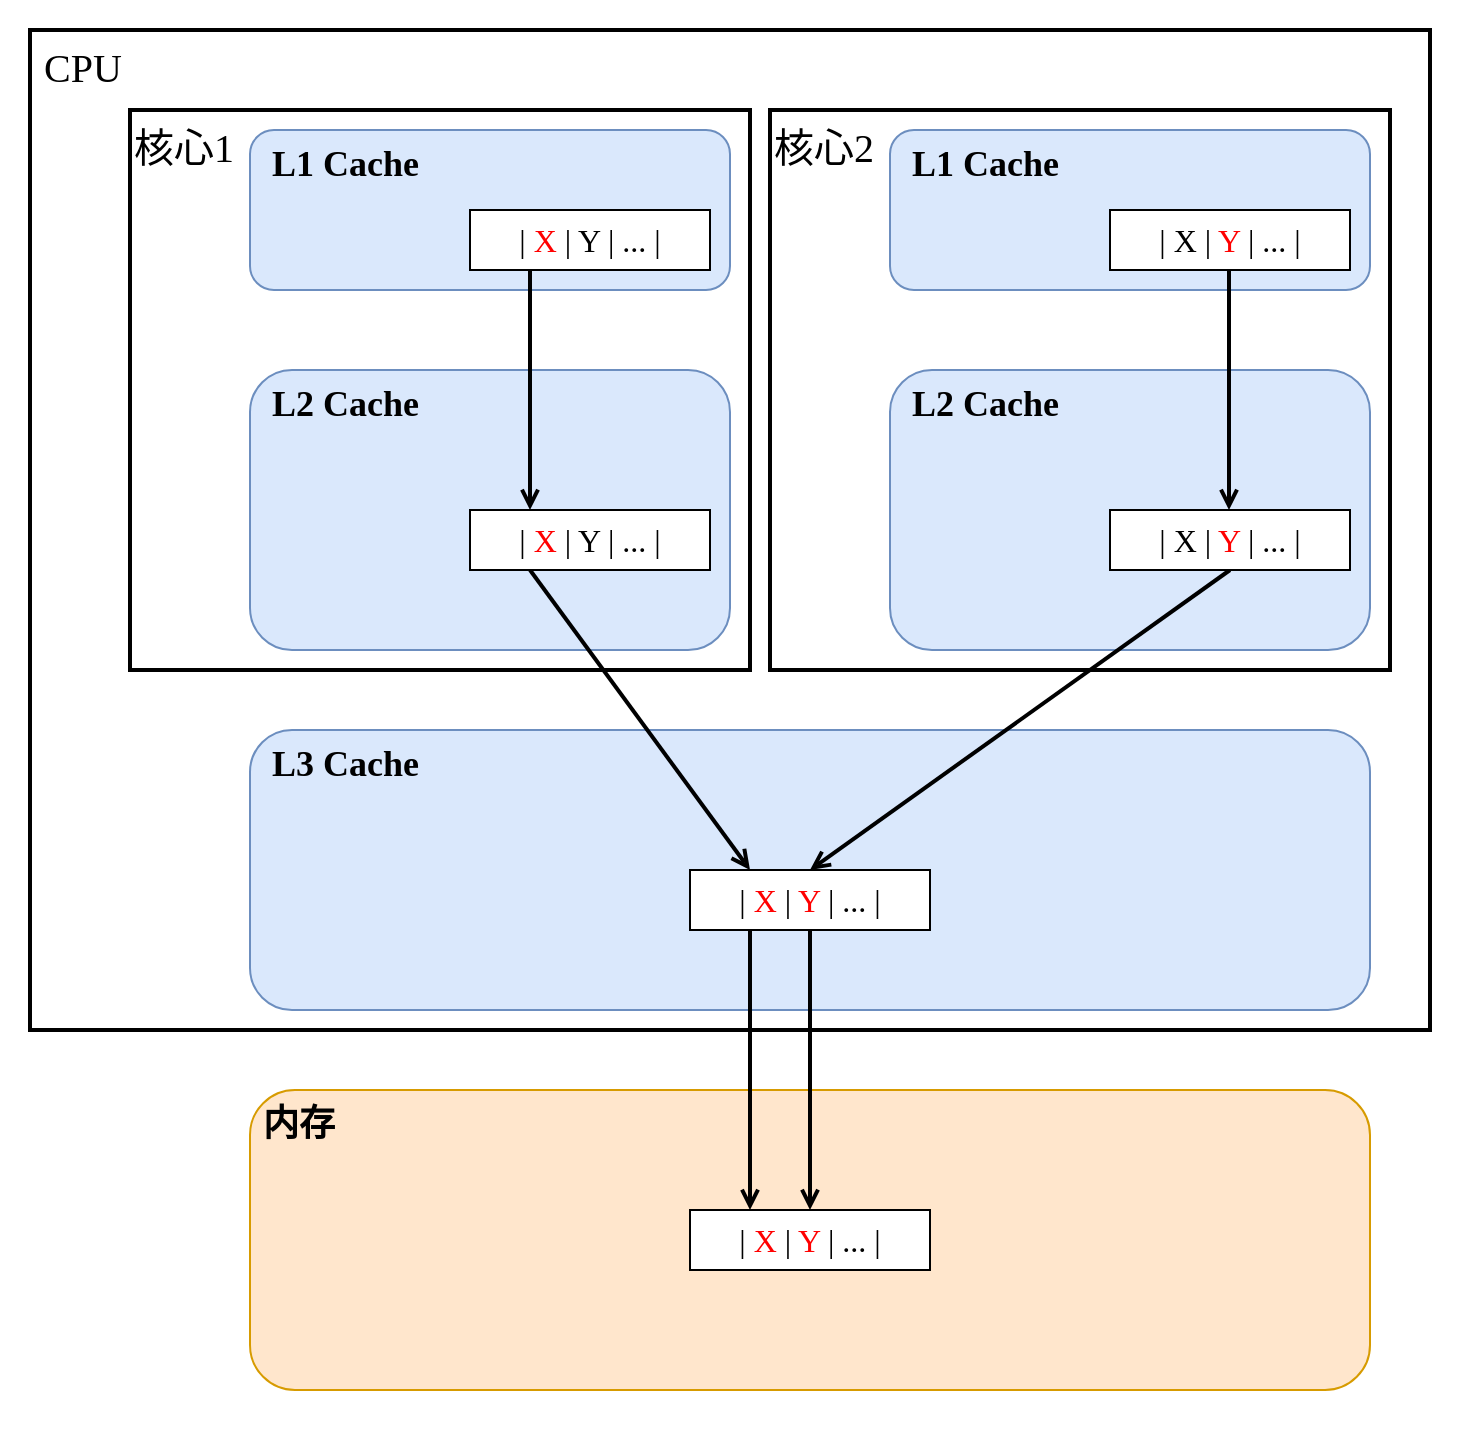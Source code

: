 <mxfile version="26.0.9">
  <diagram name="第 1 页" id="WuVkcvpb8_6sUgGytqgu">
    <mxGraphModel dx="821" dy="854" grid="1" gridSize="10" guides="1" tooltips="1" connect="1" arrows="1" fold="1" page="1" pageScale="1" pageWidth="1169" pageHeight="827" math="0" shadow="0">
      <root>
        <mxCell id="0" />
        <mxCell id="1" parent="0" />
        <mxCell id="cfhUZWdHRbf9VMeViwsV-28" value="" style="rounded=0;whiteSpace=wrap;html=1;strokeColor=none;fontFamily=Helvetica;fontSize=11;fontColor=default;labelBackgroundColor=default;" vertex="1" parent="1">
          <mxGeometry x="90" y="10" width="730" height="715" as="geometry" />
        </mxCell>
        <mxCell id="cfhUZWdHRbf9VMeViwsV-27" value="&lt;span&gt;&lt;font face=&quot;Comic Sans MS&quot; style=&quot;font-size: 20px;&quot;&gt;核心2&lt;/font&gt;&lt;/span&gt;" style="rounded=0;whiteSpace=wrap;html=1;fontFamily=Helvetica;fontSize=11;fontColor=default;labelBackgroundColor=default;fillColor=none;strokeWidth=2;align=left;verticalAlign=top;" vertex="1" parent="1">
          <mxGeometry x="475" y="65" width="310" height="280" as="geometry" />
        </mxCell>
        <mxCell id="cfhUZWdHRbf9VMeViwsV-25" value="&lt;span&gt;&lt;font face=&quot;Comic Sans MS&quot; style=&quot;font-size: 20px;&quot;&gt;&amp;nbsp;CPU&lt;/font&gt;&lt;/span&gt;" style="rounded=0;whiteSpace=wrap;html=1;fontFamily=Helvetica;fontSize=11;fontColor=default;labelBackgroundColor=default;fillColor=none;strokeWidth=2;align=left;verticalAlign=top;" vertex="1" parent="1">
          <mxGeometry x="105" y="25" width="700" height="500" as="geometry" />
        </mxCell>
        <mxCell id="cfhUZWdHRbf9VMeViwsV-17" value="&lt;font face=&quot;Comic Sans MS&quot;&gt;&lt;span style=&quot;font-size: 18px;&quot;&gt;&lt;b&gt;&amp;nbsp;内存&lt;/b&gt;&lt;/span&gt;&lt;/font&gt;" style="rounded=1;whiteSpace=wrap;html=1;fillColor=#ffe6cc;strokeColor=#d79b00;align=left;verticalAlign=top;" vertex="1" parent="1">
          <mxGeometry x="215" y="555" width="560" height="150" as="geometry" />
        </mxCell>
        <mxCell id="cfhUZWdHRbf9VMeViwsV-15" value="&lt;font face=&quot;Comic Sans MS&quot;&gt;&lt;span style=&quot;font-size: 18px;&quot;&gt;&lt;b&gt;&amp;nbsp; L3 Cache&lt;/b&gt;&lt;/span&gt;&lt;/font&gt;" style="rounded=1;whiteSpace=wrap;html=1;fillColor=#dae8fc;strokeColor=#6c8ebf;align=left;verticalAlign=top;" vertex="1" parent="1">
          <mxGeometry x="215" y="375" width="560" height="140" as="geometry" />
        </mxCell>
        <mxCell id="cfhUZWdHRbf9VMeViwsV-4" value="&lt;font face=&quot;Comic Sans MS&quot;&gt;&lt;span style=&quot;font-size: 18px;&quot;&gt;&lt;b&gt;&amp;nbsp; L1 Cache&lt;/b&gt;&lt;/span&gt;&lt;/font&gt;" style="rounded=1;whiteSpace=wrap;html=1;fillColor=#dae8fc;strokeColor=#6c8ebf;align=left;verticalAlign=top;" vertex="1" parent="1">
          <mxGeometry x="215" y="75" width="240" height="80" as="geometry" />
        </mxCell>
        <mxCell id="cfhUZWdHRbf9VMeViwsV-7" value="&lt;font face=&quot;Comic Sans MS&quot; style=&quot;font-size: 16px;&quot;&gt;| &lt;font style=&quot;color: rgb(255, 0, 0);&quot;&gt;X&lt;/font&gt; | Y | ... |&lt;/font&gt;" style="rounded=0;whiteSpace=wrap;html=1;" vertex="1" parent="1">
          <mxGeometry x="325" y="115" width="120" height="30" as="geometry" />
        </mxCell>
        <mxCell id="cfhUZWdHRbf9VMeViwsV-8" value="&lt;font face=&quot;Comic Sans MS&quot;&gt;&lt;span style=&quot;font-size: 18px;&quot;&gt;&lt;b&gt;&amp;nbsp; L1 Cache&lt;/b&gt;&lt;/span&gt;&lt;/font&gt;" style="rounded=1;whiteSpace=wrap;html=1;fillColor=#dae8fc;strokeColor=#6c8ebf;align=left;verticalAlign=top;" vertex="1" parent="1">
          <mxGeometry x="535" y="75" width="240" height="80" as="geometry" />
        </mxCell>
        <mxCell id="cfhUZWdHRbf9VMeViwsV-10" value="&lt;font face=&quot;Comic Sans MS&quot;&gt;&lt;span style=&quot;font-size: 18px;&quot;&gt;&lt;b&gt;&amp;nbsp; L2 Cache&lt;/b&gt;&lt;/span&gt;&lt;/font&gt;" style="rounded=1;whiteSpace=wrap;html=1;fillColor=#dae8fc;strokeColor=#6c8ebf;align=left;verticalAlign=top;" vertex="1" parent="1">
          <mxGeometry x="215" y="195" width="240" height="140" as="geometry" />
        </mxCell>
        <mxCell id="cfhUZWdHRbf9VMeViwsV-23" style="edgeStyle=none;shape=connector;rounded=0;orthogonalLoop=1;jettySize=auto;html=1;exitX=0.25;exitY=1;exitDx=0;exitDy=0;entryX=0.25;entryY=0;entryDx=0;entryDy=0;strokeColor=default;strokeWidth=2;align=center;verticalAlign=middle;fontFamily=Helvetica;fontSize=11;fontColor=default;labelBackgroundColor=default;endArrow=open;endFill=0;" edge="1" parent="1" source="cfhUZWdHRbf9VMeViwsV-11" target="cfhUZWdHRbf9VMeViwsV-18">
          <mxGeometry relative="1" as="geometry" />
        </mxCell>
        <mxCell id="cfhUZWdHRbf9VMeViwsV-24" style="edgeStyle=none;shape=connector;rounded=0;orthogonalLoop=1;jettySize=auto;html=1;exitX=0.5;exitY=1;exitDx=0;exitDy=0;entryX=0.5;entryY=0;entryDx=0;entryDy=0;strokeColor=default;strokeWidth=2;align=center;verticalAlign=middle;fontFamily=Helvetica;fontSize=11;fontColor=default;labelBackgroundColor=default;endArrow=open;endFill=0;" edge="1" parent="1" source="cfhUZWdHRbf9VMeViwsV-11" target="cfhUZWdHRbf9VMeViwsV-18">
          <mxGeometry relative="1" as="geometry" />
        </mxCell>
        <mxCell id="cfhUZWdHRbf9VMeViwsV-11" value="&lt;font face=&quot;Comic Sans MS&quot; style=&quot;font-size: 16px;&quot;&gt;| &lt;font style=&quot;color: rgb(255, 0, 0);&quot;&gt;X&lt;/font&gt; | &lt;font style=&quot;color: rgb(255, 0, 0);&quot;&gt;Y&lt;/font&gt; | ... |&lt;/font&gt;" style="rounded=0;whiteSpace=wrap;html=1;" vertex="1" parent="1">
          <mxGeometry x="435" y="445" width="120" height="30" as="geometry" />
        </mxCell>
        <mxCell id="cfhUZWdHRbf9VMeViwsV-12" value="&lt;font face=&quot;Comic Sans MS&quot;&gt;&lt;span style=&quot;font-size: 18px;&quot;&gt;&lt;b&gt;&amp;nbsp; L2 Cache&lt;/b&gt;&lt;/span&gt;&lt;/font&gt;" style="rounded=1;whiteSpace=wrap;html=1;fillColor=#dae8fc;strokeColor=#6c8ebf;align=left;verticalAlign=top;" vertex="1" parent="1">
          <mxGeometry x="535" y="195" width="240" height="140" as="geometry" />
        </mxCell>
        <mxCell id="cfhUZWdHRbf9VMeViwsV-22" style="edgeStyle=none;shape=connector;rounded=0;orthogonalLoop=1;jettySize=auto;html=1;exitX=0.5;exitY=1;exitDx=0;exitDy=0;entryX=0.5;entryY=0;entryDx=0;entryDy=0;strokeColor=default;strokeWidth=2;align=center;verticalAlign=middle;fontFamily=Helvetica;fontSize=11;fontColor=default;labelBackgroundColor=default;endArrow=open;endFill=0;" edge="1" parent="1" source="cfhUZWdHRbf9VMeViwsV-9" target="cfhUZWdHRbf9VMeViwsV-11">
          <mxGeometry relative="1" as="geometry" />
        </mxCell>
        <mxCell id="cfhUZWdHRbf9VMeViwsV-9" value="&lt;font face=&quot;Comic Sans MS&quot; style=&quot;font-size: 16px;&quot;&gt;| &lt;font style=&quot;color: rgb(0, 0, 0);&quot;&gt;X&lt;/font&gt; | &lt;font style=&quot;color: rgb(255, 0, 0);&quot;&gt;Y&lt;/font&gt; | ... |&lt;/font&gt;" style="rounded=0;whiteSpace=wrap;html=1;" vertex="1" parent="1">
          <mxGeometry x="645" y="265" width="120" height="30" as="geometry" />
        </mxCell>
        <mxCell id="cfhUZWdHRbf9VMeViwsV-14" value="&lt;font face=&quot;Comic Sans MS&quot; style=&quot;font-size: 16px;&quot;&gt;| &lt;font style=&quot;color: rgb(0, 0, 0);&quot;&gt;X&lt;/font&gt; | &lt;font style=&quot;color: rgb(255, 0, 0);&quot;&gt;Y&lt;/font&gt; | ... |&lt;/font&gt;" style="rounded=0;whiteSpace=wrap;html=1;" vertex="1" parent="1">
          <mxGeometry x="645" y="115" width="120" height="30" as="geometry" />
        </mxCell>
        <mxCell id="cfhUZWdHRbf9VMeViwsV-21" style="rounded=0;orthogonalLoop=1;jettySize=auto;html=1;exitX=0.25;exitY=1;exitDx=0;exitDy=0;entryX=0.25;entryY=0;entryDx=0;entryDy=0;endArrow=open;endFill=0;strokeWidth=2;" edge="1" parent="1" source="cfhUZWdHRbf9VMeViwsV-16" target="cfhUZWdHRbf9VMeViwsV-11">
          <mxGeometry relative="1" as="geometry" />
        </mxCell>
        <mxCell id="cfhUZWdHRbf9VMeViwsV-16" value="&lt;font face=&quot;Comic Sans MS&quot; style=&quot;font-size: 16px;&quot;&gt;| &lt;font style=&quot;color: rgb(255, 0, 0);&quot;&gt;X&lt;/font&gt; | Y | ... |&lt;/font&gt;" style="rounded=0;whiteSpace=wrap;html=1;" vertex="1" parent="1">
          <mxGeometry x="325" y="265" width="120" height="30" as="geometry" />
        </mxCell>
        <mxCell id="cfhUZWdHRbf9VMeViwsV-18" value="&lt;font face=&quot;Comic Sans MS&quot; style=&quot;font-size: 16px;&quot;&gt;| &lt;font style=&quot;color: rgb(255, 0, 0);&quot;&gt;X&lt;/font&gt; | &lt;font style=&quot;color: rgb(255, 0, 0);&quot;&gt;Y&lt;/font&gt; | ... |&lt;/font&gt;" style="rounded=0;whiteSpace=wrap;html=1;" vertex="1" parent="1">
          <mxGeometry x="435" y="615" width="120" height="30" as="geometry" />
        </mxCell>
        <mxCell id="cfhUZWdHRbf9VMeViwsV-19" value="" style="endArrow=open;html=1;rounded=0;endFill=0;strokeWidth=2;entryX=0.25;entryY=0;entryDx=0;entryDy=0;" edge="1" parent="1" target="cfhUZWdHRbf9VMeViwsV-16">
          <mxGeometry width="50" height="50" relative="1" as="geometry">
            <mxPoint x="355" y="145" as="sourcePoint" />
            <mxPoint x="405" y="95" as="targetPoint" />
          </mxGeometry>
        </mxCell>
        <mxCell id="cfhUZWdHRbf9VMeViwsV-20" value="" style="endArrow=open;html=1;rounded=0;endFill=0;strokeWidth=2;entryX=0.25;entryY=0;entryDx=0;entryDy=0;" edge="1" parent="1">
          <mxGeometry width="50" height="50" relative="1" as="geometry">
            <mxPoint x="704.5" y="145" as="sourcePoint" />
            <mxPoint x="704.5" y="265" as="targetPoint" />
          </mxGeometry>
        </mxCell>
        <mxCell id="cfhUZWdHRbf9VMeViwsV-26" value="&lt;span&gt;&lt;font face=&quot;Comic Sans MS&quot; style=&quot;font-size: 20px;&quot;&gt;核心1&lt;/font&gt;&lt;/span&gt;" style="rounded=0;whiteSpace=wrap;html=1;fontFamily=Helvetica;fontSize=11;fontColor=default;labelBackgroundColor=default;fillColor=none;strokeWidth=2;align=left;verticalAlign=top;" vertex="1" parent="1">
          <mxGeometry x="155" y="65" width="310" height="280" as="geometry" />
        </mxCell>
      </root>
    </mxGraphModel>
  </diagram>
</mxfile>
